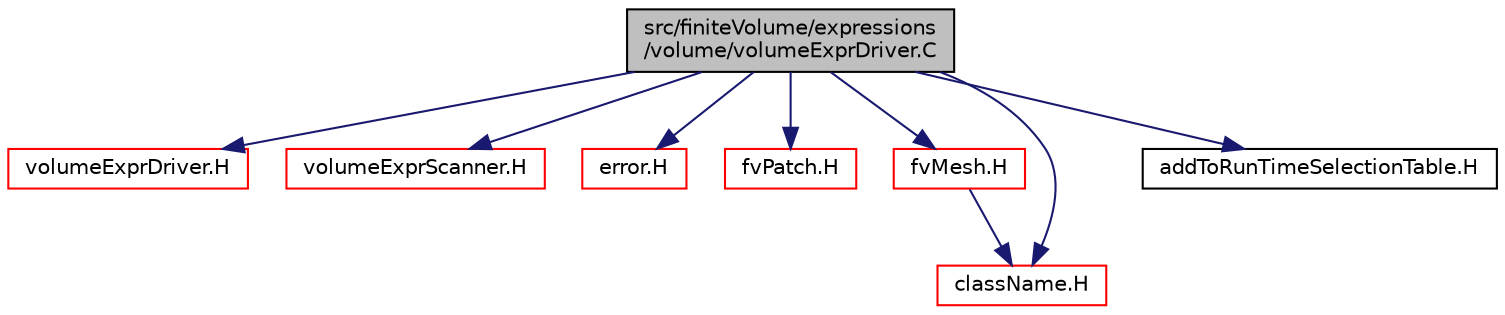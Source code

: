 digraph "src/finiteVolume/expressions/volume/volumeExprDriver.C"
{
  bgcolor="transparent";
  edge [fontname="Helvetica",fontsize="10",labelfontname="Helvetica",labelfontsize="10"];
  node [fontname="Helvetica",fontsize="10",shape=record];
  Node1 [label="src/finiteVolume/expressions\l/volume/volumeExprDriver.C",height=0.2,width=0.4,color="black", fillcolor="grey75", style="filled" fontcolor="black"];
  Node1 -> Node2 [color="midnightblue",fontsize="10",style="solid",fontname="Helvetica"];
  Node2 [label="volumeExprDriver.H",height=0.2,width=0.4,color="red",URL="$volumeExprDriver_8H.html"];
  Node1 -> Node3 [color="midnightblue",fontsize="10",style="solid",fontname="Helvetica"];
  Node3 [label="volumeExprScanner.H",height=0.2,width=0.4,color="red",URL="$volumeExprScanner_8H.html"];
  Node1 -> Node4 [color="midnightblue",fontsize="10",style="solid",fontname="Helvetica"];
  Node4 [label="error.H",height=0.2,width=0.4,color="red",URL="$error_8H.html"];
  Node1 -> Node5 [color="midnightblue",fontsize="10",style="solid",fontname="Helvetica"];
  Node5 [label="fvPatch.H",height=0.2,width=0.4,color="red",URL="$fvPatch_8H.html"];
  Node1 -> Node6 [color="midnightblue",fontsize="10",style="solid",fontname="Helvetica"];
  Node6 [label="fvMesh.H",height=0.2,width=0.4,color="red",URL="$fvMesh_8H.html"];
  Node6 -> Node7 [color="midnightblue",fontsize="10",style="solid",fontname="Helvetica"];
  Node7 [label="className.H",height=0.2,width=0.4,color="red",URL="$className_8H.html",tooltip="Macro definitions for declaring ClassName(), NamespaceName(), etc. "];
  Node1 -> Node7 [color="midnightblue",fontsize="10",style="solid",fontname="Helvetica"];
  Node1 -> Node8 [color="midnightblue",fontsize="10",style="solid",fontname="Helvetica"];
  Node8 [label="addToRunTimeSelectionTable.H",height=0.2,width=0.4,color="black",URL="$addToRunTimeSelectionTable_8H.html",tooltip="Macros for easy insertion into run-time selection tables. "];
}
